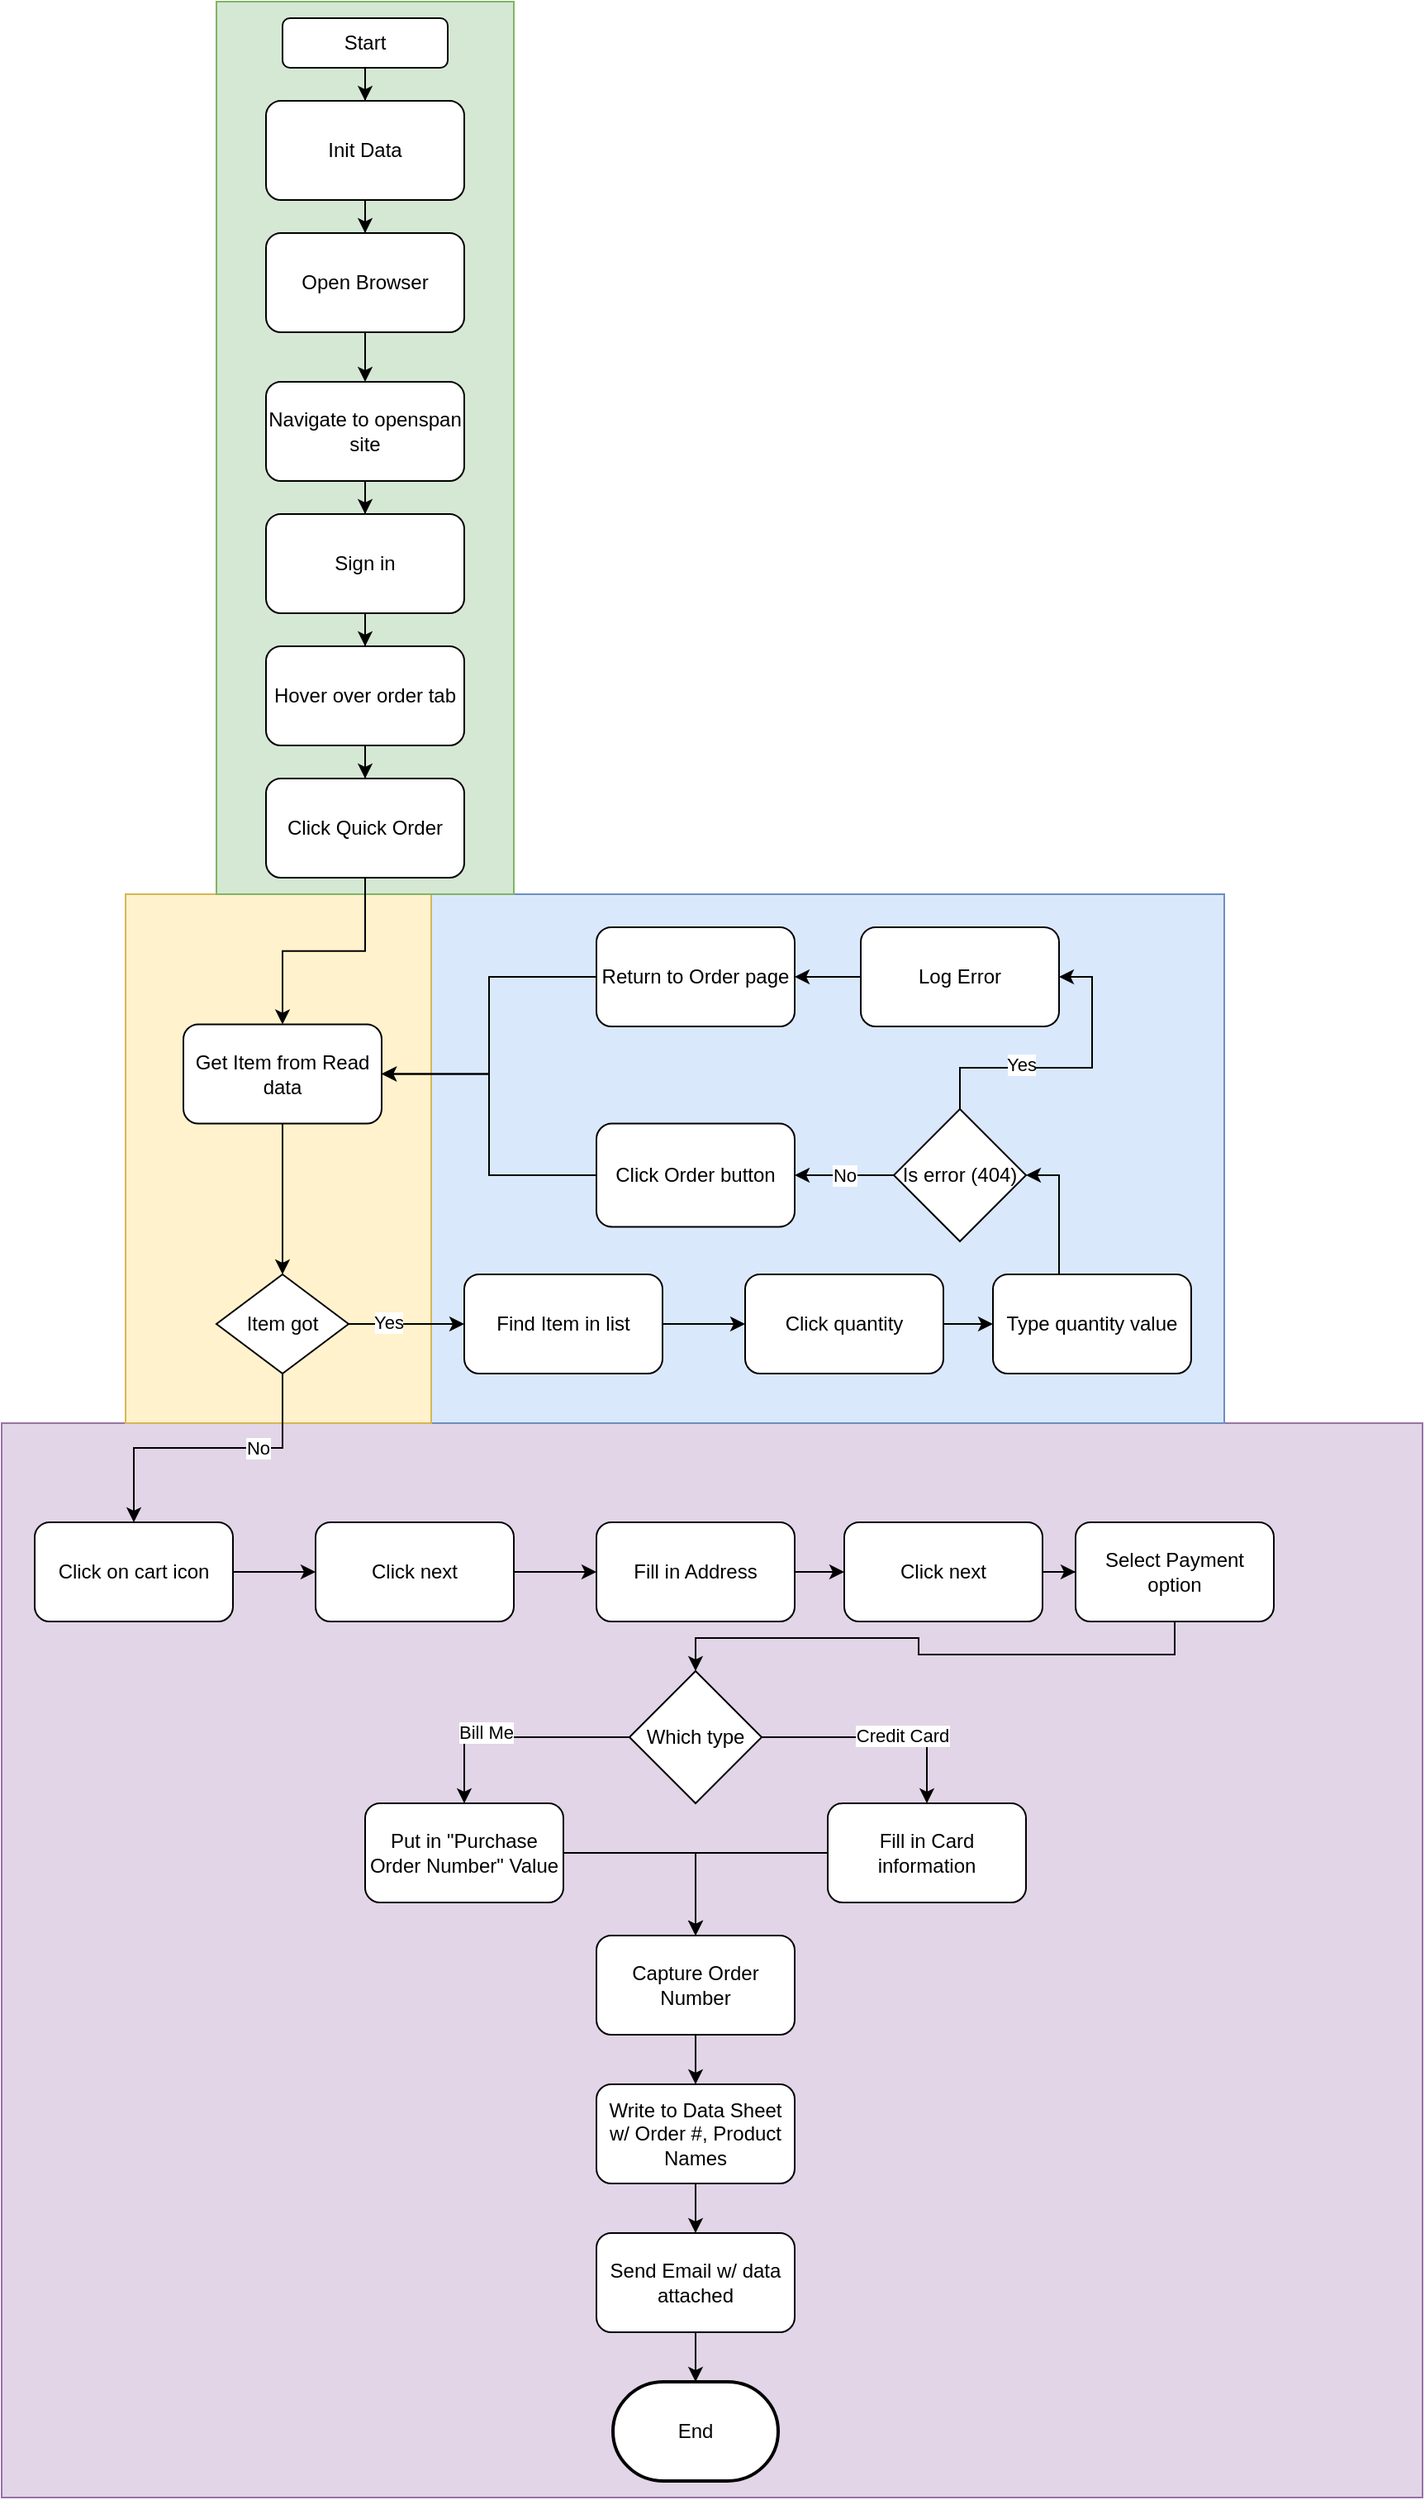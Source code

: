 <mxfile version="13.10.5" type="github">
  <diagram id="C5RBs43oDa-KdzZeNtuy" name="Page-1">
    <mxGraphModel dx="1038" dy="1716" grid="1" gridSize="10" guides="1" tooltips="1" connect="1" arrows="1" fold="1" page="1" pageScale="1" pageWidth="827" pageHeight="1169" math="0" shadow="0">
      <root>
        <mxCell id="WIyWlLk6GJQsqaUBKTNV-0" />
        <mxCell id="WIyWlLk6GJQsqaUBKTNV-1" parent="WIyWlLk6GJQsqaUBKTNV-0" />
        <mxCell id="ywyOdryEDf6jPD3PKHf5-73" value="" style="rounded=0;whiteSpace=wrap;html=1;fillColor=#e1d5e7;strokeColor=#9673a6;" vertex="1" parent="WIyWlLk6GJQsqaUBKTNV-1">
          <mxGeometry y="660" width="860" height="650" as="geometry" />
        </mxCell>
        <mxCell id="ywyOdryEDf6jPD3PKHf5-72" value="" style="rounded=0;whiteSpace=wrap;html=1;fillColor=#dae8fc;strokeColor=#6c8ebf;" vertex="1" parent="WIyWlLk6GJQsqaUBKTNV-1">
          <mxGeometry x="260" y="340" width="480" height="320" as="geometry" />
        </mxCell>
        <mxCell id="ywyOdryEDf6jPD3PKHf5-71" value="" style="rounded=0;whiteSpace=wrap;html=1;fillColor=#fff2cc;strokeColor=#d6b656;" vertex="1" parent="WIyWlLk6GJQsqaUBKTNV-1">
          <mxGeometry x="75" y="340" width="185" height="320" as="geometry" />
        </mxCell>
        <mxCell id="ywyOdryEDf6jPD3PKHf5-67" value="" style="rounded=0;whiteSpace=wrap;html=1;fillColor=#d5e8d4;strokeColor=#82b366;" vertex="1" parent="WIyWlLk6GJQsqaUBKTNV-1">
          <mxGeometry x="130" y="-200" width="180" height="540" as="geometry" />
        </mxCell>
        <mxCell id="ywyOdryEDf6jPD3PKHf5-2" style="edgeStyle=orthogonalEdgeStyle;rounded=0;orthogonalLoop=1;jettySize=auto;html=1;" edge="1" parent="WIyWlLk6GJQsqaUBKTNV-1" source="WIyWlLk6GJQsqaUBKTNV-3" target="ywyOdryEDf6jPD3PKHf5-0">
          <mxGeometry relative="1" as="geometry" />
        </mxCell>
        <mxCell id="WIyWlLk6GJQsqaUBKTNV-3" value="Start" style="rounded=1;whiteSpace=wrap;html=1;fontSize=12;glass=0;strokeWidth=1;shadow=0;" parent="WIyWlLk6GJQsqaUBKTNV-1" vertex="1">
          <mxGeometry x="170" y="-190" width="100" height="30" as="geometry" />
        </mxCell>
        <mxCell id="ywyOdryEDf6jPD3PKHf5-64" style="edgeStyle=orthogonalEdgeStyle;rounded=0;orthogonalLoop=1;jettySize=auto;html=1;entryX=0.5;entryY=0;entryDx=0;entryDy=0;" edge="1" parent="WIyWlLk6GJQsqaUBKTNV-1" source="ywyOdryEDf6jPD3PKHf5-0" target="ywyOdryEDf6jPD3PKHf5-61">
          <mxGeometry relative="1" as="geometry" />
        </mxCell>
        <mxCell id="ywyOdryEDf6jPD3PKHf5-0" value="Init Data" style="rounded=1;whiteSpace=wrap;html=1;" vertex="1" parent="WIyWlLk6GJQsqaUBKTNV-1">
          <mxGeometry x="160" y="-140" width="120" height="60" as="geometry" />
        </mxCell>
        <mxCell id="ywyOdryEDf6jPD3PKHf5-50" style="edgeStyle=orthogonalEdgeStyle;rounded=0;orthogonalLoop=1;jettySize=auto;html=1;" edge="1" parent="WIyWlLk6GJQsqaUBKTNV-1" source="ywyOdryEDf6jPD3PKHf5-1" target="ywyOdryEDf6jPD3PKHf5-4">
          <mxGeometry relative="1" as="geometry" />
        </mxCell>
        <mxCell id="ywyOdryEDf6jPD3PKHf5-1" value="Sign in" style="rounded=1;whiteSpace=wrap;html=1;" vertex="1" parent="WIyWlLk6GJQsqaUBKTNV-1">
          <mxGeometry x="160" y="110" width="120" height="60" as="geometry" />
        </mxCell>
        <mxCell id="ywyOdryEDf6jPD3PKHf5-51" style="edgeStyle=orthogonalEdgeStyle;rounded=0;orthogonalLoop=1;jettySize=auto;html=1;entryX=0.5;entryY=0;entryDx=0;entryDy=0;" edge="1" parent="WIyWlLk6GJQsqaUBKTNV-1" source="ywyOdryEDf6jPD3PKHf5-4" target="ywyOdryEDf6jPD3PKHf5-5">
          <mxGeometry relative="1" as="geometry" />
        </mxCell>
        <mxCell id="ywyOdryEDf6jPD3PKHf5-4" value="Hover over order tab" style="rounded=1;whiteSpace=wrap;html=1;" vertex="1" parent="WIyWlLk6GJQsqaUBKTNV-1">
          <mxGeometry x="160" y="190" width="120" height="60" as="geometry" />
        </mxCell>
        <mxCell id="ywyOdryEDf6jPD3PKHf5-55" style="edgeStyle=orthogonalEdgeStyle;rounded=0;orthogonalLoop=1;jettySize=auto;html=1;entryX=0.5;entryY=0;entryDx=0;entryDy=0;" edge="1" parent="WIyWlLk6GJQsqaUBKTNV-1" source="ywyOdryEDf6jPD3PKHf5-5" target="ywyOdryEDf6jPD3PKHf5-7">
          <mxGeometry relative="1" as="geometry" />
        </mxCell>
        <mxCell id="ywyOdryEDf6jPD3PKHf5-5" value="Click Quick Order" style="rounded=1;whiteSpace=wrap;html=1;" vertex="1" parent="WIyWlLk6GJQsqaUBKTNV-1">
          <mxGeometry x="160" y="270" width="120" height="60" as="geometry" />
        </mxCell>
        <mxCell id="ywyOdryEDf6jPD3PKHf5-13" style="edgeStyle=orthogonalEdgeStyle;rounded=0;orthogonalLoop=1;jettySize=auto;html=1;entryX=0;entryY=0.5;entryDx=0;entryDy=0;" edge="1" parent="WIyWlLk6GJQsqaUBKTNV-1" source="ywyOdryEDf6jPD3PKHf5-6" target="ywyOdryEDf6jPD3PKHf5-10">
          <mxGeometry relative="1" as="geometry" />
        </mxCell>
        <mxCell id="ywyOdryEDf6jPD3PKHf5-6" value="Find Item in list" style="rounded=1;whiteSpace=wrap;html=1;" vertex="1" parent="WIyWlLk6GJQsqaUBKTNV-1">
          <mxGeometry x="280" y="570" width="120" height="60" as="geometry" />
        </mxCell>
        <mxCell id="ywyOdryEDf6jPD3PKHf5-25" style="edgeStyle=orthogonalEdgeStyle;rounded=0;orthogonalLoop=1;jettySize=auto;html=1;entryX=0.5;entryY=0;entryDx=0;entryDy=0;" edge="1" parent="WIyWlLk6GJQsqaUBKTNV-1" source="ywyOdryEDf6jPD3PKHf5-7" target="ywyOdryEDf6jPD3PKHf5-8">
          <mxGeometry relative="1" as="geometry" />
        </mxCell>
        <mxCell id="ywyOdryEDf6jPD3PKHf5-7" value="Get Item from Read data" style="rounded=1;whiteSpace=wrap;html=1;" vertex="1" parent="WIyWlLk6GJQsqaUBKTNV-1">
          <mxGeometry x="110" y="418.75" width="120" height="60" as="geometry" />
        </mxCell>
        <mxCell id="ywyOdryEDf6jPD3PKHf5-9" style="edgeStyle=orthogonalEdgeStyle;rounded=0;orthogonalLoop=1;jettySize=auto;html=1;entryX=0;entryY=0.5;entryDx=0;entryDy=0;" edge="1" parent="WIyWlLk6GJQsqaUBKTNV-1" source="ywyOdryEDf6jPD3PKHf5-8" target="ywyOdryEDf6jPD3PKHf5-6">
          <mxGeometry relative="1" as="geometry" />
        </mxCell>
        <mxCell id="ywyOdryEDf6jPD3PKHf5-17" value="Yes" style="edgeLabel;html=1;align=center;verticalAlign=middle;resizable=0;points=[];" vertex="1" connectable="0" parent="ywyOdryEDf6jPD3PKHf5-9">
          <mxGeometry x="0.25" y="1" relative="1" as="geometry">
            <mxPoint x="-20" as="offset" />
          </mxGeometry>
        </mxCell>
        <mxCell id="ywyOdryEDf6jPD3PKHf5-27" style="edgeStyle=orthogonalEdgeStyle;rounded=0;orthogonalLoop=1;jettySize=auto;html=1;entryX=0.5;entryY=0;entryDx=0;entryDy=0;" edge="1" parent="WIyWlLk6GJQsqaUBKTNV-1" source="ywyOdryEDf6jPD3PKHf5-8" target="ywyOdryEDf6jPD3PKHf5-26">
          <mxGeometry relative="1" as="geometry" />
        </mxCell>
        <mxCell id="ywyOdryEDf6jPD3PKHf5-70" value="No" style="edgeLabel;html=1;align=center;verticalAlign=middle;resizable=0;points=[];" vertex="1" connectable="0" parent="ywyOdryEDf6jPD3PKHf5-27">
          <mxGeometry x="-0.327" relative="1" as="geometry">
            <mxPoint as="offset" />
          </mxGeometry>
        </mxCell>
        <mxCell id="ywyOdryEDf6jPD3PKHf5-8" value="Item got" style="rhombus;whiteSpace=wrap;html=1;" vertex="1" parent="WIyWlLk6GJQsqaUBKTNV-1">
          <mxGeometry x="130" y="570" width="80" height="60" as="geometry" />
        </mxCell>
        <mxCell id="ywyOdryEDf6jPD3PKHf5-14" style="edgeStyle=orthogonalEdgeStyle;rounded=0;orthogonalLoop=1;jettySize=auto;html=1;" edge="1" parent="WIyWlLk6GJQsqaUBKTNV-1" source="ywyOdryEDf6jPD3PKHf5-10" target="ywyOdryEDf6jPD3PKHf5-11">
          <mxGeometry relative="1" as="geometry" />
        </mxCell>
        <mxCell id="ywyOdryEDf6jPD3PKHf5-10" value="Click quantity" style="rounded=1;whiteSpace=wrap;html=1;" vertex="1" parent="WIyWlLk6GJQsqaUBKTNV-1">
          <mxGeometry x="450" y="570" width="120" height="60" as="geometry" />
        </mxCell>
        <mxCell id="ywyOdryEDf6jPD3PKHf5-21" style="edgeStyle=orthogonalEdgeStyle;rounded=0;orthogonalLoop=1;jettySize=auto;html=1;entryX=1;entryY=0.5;entryDx=0;entryDy=0;" edge="1" parent="WIyWlLk6GJQsqaUBKTNV-1" target="ywyOdryEDf6jPD3PKHf5-19">
          <mxGeometry relative="1" as="geometry">
            <mxPoint x="660" y="580" as="sourcePoint" />
          </mxGeometry>
        </mxCell>
        <mxCell id="ywyOdryEDf6jPD3PKHf5-11" value="Type quantity value" style="rounded=1;whiteSpace=wrap;html=1;" vertex="1" parent="WIyWlLk6GJQsqaUBKTNV-1">
          <mxGeometry x="600" y="570" width="120" height="60" as="geometry" />
        </mxCell>
        <mxCell id="ywyOdryEDf6jPD3PKHf5-24" style="edgeStyle=orthogonalEdgeStyle;rounded=0;orthogonalLoop=1;jettySize=auto;html=1;entryX=1;entryY=0.5;entryDx=0;entryDy=0;" edge="1" parent="WIyWlLk6GJQsqaUBKTNV-1" source="ywyOdryEDf6jPD3PKHf5-12" target="ywyOdryEDf6jPD3PKHf5-7">
          <mxGeometry relative="1" as="geometry" />
        </mxCell>
        <mxCell id="ywyOdryEDf6jPD3PKHf5-12" value="Click Order button" style="rounded=1;whiteSpace=wrap;html=1;" vertex="1" parent="WIyWlLk6GJQsqaUBKTNV-1">
          <mxGeometry x="360" y="478.75" width="120" height="62.5" as="geometry" />
        </mxCell>
        <mxCell id="ywyOdryEDf6jPD3PKHf5-22" value="No" style="edgeStyle=orthogonalEdgeStyle;rounded=0;orthogonalLoop=1;jettySize=auto;html=1;entryX=1;entryY=0.5;entryDx=0;entryDy=0;" edge="1" parent="WIyWlLk6GJQsqaUBKTNV-1" source="ywyOdryEDf6jPD3PKHf5-19" target="ywyOdryEDf6jPD3PKHf5-12">
          <mxGeometry relative="1" as="geometry">
            <Array as="points">
              <mxPoint x="510" y="510" />
              <mxPoint x="510" y="510" />
            </Array>
          </mxGeometry>
        </mxCell>
        <mxCell id="ywyOdryEDf6jPD3PKHf5-53" style="edgeStyle=orthogonalEdgeStyle;rounded=0;orthogonalLoop=1;jettySize=auto;html=1;entryX=1;entryY=0.5;entryDx=0;entryDy=0;exitX=0.5;exitY=0;exitDx=0;exitDy=0;" edge="1" parent="WIyWlLk6GJQsqaUBKTNV-1" source="ywyOdryEDf6jPD3PKHf5-19" target="ywyOdryEDf6jPD3PKHf5-52">
          <mxGeometry relative="1" as="geometry" />
        </mxCell>
        <mxCell id="ywyOdryEDf6jPD3PKHf5-56" value="Yes" style="edgeLabel;html=1;align=center;verticalAlign=middle;resizable=0;points=[];" vertex="1" connectable="0" parent="ywyOdryEDf6jPD3PKHf5-53">
          <mxGeometry x="-0.311" y="2" relative="1" as="geometry">
            <mxPoint as="offset" />
          </mxGeometry>
        </mxCell>
        <mxCell id="ywyOdryEDf6jPD3PKHf5-19" value="Is error (404)" style="rhombus;whiteSpace=wrap;html=1;" vertex="1" parent="WIyWlLk6GJQsqaUBKTNV-1">
          <mxGeometry x="540" y="470" width="80" height="80" as="geometry" />
        </mxCell>
        <mxCell id="ywyOdryEDf6jPD3PKHf5-57" style="edgeStyle=orthogonalEdgeStyle;rounded=0;orthogonalLoop=1;jettySize=auto;html=1;" edge="1" parent="WIyWlLk6GJQsqaUBKTNV-1" source="ywyOdryEDf6jPD3PKHf5-26" target="ywyOdryEDf6jPD3PKHf5-28">
          <mxGeometry relative="1" as="geometry" />
        </mxCell>
        <mxCell id="ywyOdryEDf6jPD3PKHf5-26" value="Click on cart icon" style="rounded=1;whiteSpace=wrap;html=1;" vertex="1" parent="WIyWlLk6GJQsqaUBKTNV-1">
          <mxGeometry x="20" y="720" width="120" height="60" as="geometry" />
        </mxCell>
        <mxCell id="ywyOdryEDf6jPD3PKHf5-58" style="edgeStyle=orthogonalEdgeStyle;rounded=0;orthogonalLoop=1;jettySize=auto;html=1;exitX=1;exitY=0.5;exitDx=0;exitDy=0;" edge="1" parent="WIyWlLk6GJQsqaUBKTNV-1" source="ywyOdryEDf6jPD3PKHf5-28" target="ywyOdryEDf6jPD3PKHf5-29">
          <mxGeometry relative="1" as="geometry" />
        </mxCell>
        <mxCell id="ywyOdryEDf6jPD3PKHf5-28" value="Click next" style="rounded=1;whiteSpace=wrap;html=1;" vertex="1" parent="WIyWlLk6GJQsqaUBKTNV-1">
          <mxGeometry x="190" y="720" width="120" height="60" as="geometry" />
        </mxCell>
        <mxCell id="ywyOdryEDf6jPD3PKHf5-59" style="edgeStyle=orthogonalEdgeStyle;rounded=0;orthogonalLoop=1;jettySize=auto;html=1;" edge="1" parent="WIyWlLk6GJQsqaUBKTNV-1" source="ywyOdryEDf6jPD3PKHf5-29" target="ywyOdryEDf6jPD3PKHf5-30">
          <mxGeometry relative="1" as="geometry" />
        </mxCell>
        <mxCell id="ywyOdryEDf6jPD3PKHf5-29" value="Fill in Address" style="rounded=1;whiteSpace=wrap;html=1;" vertex="1" parent="WIyWlLk6GJQsqaUBKTNV-1">
          <mxGeometry x="360" y="720" width="120" height="60" as="geometry" />
        </mxCell>
        <mxCell id="ywyOdryEDf6jPD3PKHf5-60" style="edgeStyle=orthogonalEdgeStyle;rounded=0;orthogonalLoop=1;jettySize=auto;html=1;" edge="1" parent="WIyWlLk6GJQsqaUBKTNV-1" source="ywyOdryEDf6jPD3PKHf5-30" target="ywyOdryEDf6jPD3PKHf5-31">
          <mxGeometry relative="1" as="geometry" />
        </mxCell>
        <mxCell id="ywyOdryEDf6jPD3PKHf5-30" value="Click next" style="rounded=1;whiteSpace=wrap;html=1;" vertex="1" parent="WIyWlLk6GJQsqaUBKTNV-1">
          <mxGeometry x="510" y="720" width="120" height="60" as="geometry" />
        </mxCell>
        <mxCell id="ywyOdryEDf6jPD3PKHf5-38" style="edgeStyle=orthogonalEdgeStyle;rounded=0;orthogonalLoop=1;jettySize=auto;html=1;exitX=0.5;exitY=1;exitDx=0;exitDy=0;" edge="1" parent="WIyWlLk6GJQsqaUBKTNV-1" source="ywyOdryEDf6jPD3PKHf5-31" target="ywyOdryEDf6jPD3PKHf5-33">
          <mxGeometry relative="1" as="geometry" />
        </mxCell>
        <mxCell id="ywyOdryEDf6jPD3PKHf5-31" value="Select Payment option" style="rounded=1;whiteSpace=wrap;html=1;" vertex="1" parent="WIyWlLk6GJQsqaUBKTNV-1">
          <mxGeometry x="650" y="720" width="120" height="60" as="geometry" />
        </mxCell>
        <mxCell id="ywyOdryEDf6jPD3PKHf5-36" style="edgeStyle=orthogonalEdgeStyle;rounded=0;orthogonalLoop=1;jettySize=auto;html=1;entryX=0.5;entryY=0;entryDx=0;entryDy=0;" edge="1" parent="WIyWlLk6GJQsqaUBKTNV-1" source="ywyOdryEDf6jPD3PKHf5-33" target="ywyOdryEDf6jPD3PKHf5-34">
          <mxGeometry relative="1" as="geometry" />
        </mxCell>
        <mxCell id="ywyOdryEDf6jPD3PKHf5-39" value="Credit Card" style="edgeLabel;html=1;align=center;verticalAlign=middle;resizable=0;points=[];" vertex="1" connectable="0" parent="ywyOdryEDf6jPD3PKHf5-36">
          <mxGeometry x="0.204" y="1" relative="1" as="geometry">
            <mxPoint as="offset" />
          </mxGeometry>
        </mxCell>
        <mxCell id="ywyOdryEDf6jPD3PKHf5-37" style="edgeStyle=orthogonalEdgeStyle;rounded=0;orthogonalLoop=1;jettySize=auto;html=1;entryX=0.5;entryY=0;entryDx=0;entryDy=0;" edge="1" parent="WIyWlLk6GJQsqaUBKTNV-1" source="ywyOdryEDf6jPD3PKHf5-33" target="ywyOdryEDf6jPD3PKHf5-35">
          <mxGeometry relative="1" as="geometry" />
        </mxCell>
        <mxCell id="ywyOdryEDf6jPD3PKHf5-40" value="Bill Me" style="edgeLabel;html=1;align=center;verticalAlign=middle;resizable=0;points=[];" vertex="1" connectable="0" parent="ywyOdryEDf6jPD3PKHf5-37">
          <mxGeometry x="0.24" y="-3" relative="1" as="geometry">
            <mxPoint as="offset" />
          </mxGeometry>
        </mxCell>
        <mxCell id="ywyOdryEDf6jPD3PKHf5-33" value="Which type" style="rhombus;whiteSpace=wrap;html=1;" vertex="1" parent="WIyWlLk6GJQsqaUBKTNV-1">
          <mxGeometry x="380" y="810" width="80" height="80" as="geometry" />
        </mxCell>
        <mxCell id="ywyOdryEDf6jPD3PKHf5-42" style="edgeStyle=orthogonalEdgeStyle;rounded=0;orthogonalLoop=1;jettySize=auto;html=1;entryX=0.5;entryY=0;entryDx=0;entryDy=0;" edge="1" parent="WIyWlLk6GJQsqaUBKTNV-1" source="ywyOdryEDf6jPD3PKHf5-34" target="ywyOdryEDf6jPD3PKHf5-41">
          <mxGeometry relative="1" as="geometry" />
        </mxCell>
        <mxCell id="ywyOdryEDf6jPD3PKHf5-34" value="Fill in Card information" style="rounded=1;whiteSpace=wrap;html=1;" vertex="1" parent="WIyWlLk6GJQsqaUBKTNV-1">
          <mxGeometry x="500" y="890" width="120" height="60" as="geometry" />
        </mxCell>
        <mxCell id="ywyOdryEDf6jPD3PKHf5-43" style="edgeStyle=orthogonalEdgeStyle;rounded=0;orthogonalLoop=1;jettySize=auto;html=1;entryX=0.5;entryY=0;entryDx=0;entryDy=0;exitX=1;exitY=0.5;exitDx=0;exitDy=0;" edge="1" parent="WIyWlLk6GJQsqaUBKTNV-1" source="ywyOdryEDf6jPD3PKHf5-35" target="ywyOdryEDf6jPD3PKHf5-41">
          <mxGeometry relative="1" as="geometry" />
        </mxCell>
        <mxCell id="ywyOdryEDf6jPD3PKHf5-35" value="Put in &quot;Purchase Order Number&quot; Value" style="rounded=1;whiteSpace=wrap;html=1;" vertex="1" parent="WIyWlLk6GJQsqaUBKTNV-1">
          <mxGeometry x="220" y="890" width="120" height="60" as="geometry" />
        </mxCell>
        <mxCell id="ywyOdryEDf6jPD3PKHf5-45" style="edgeStyle=orthogonalEdgeStyle;rounded=0;orthogonalLoop=1;jettySize=auto;html=1;" edge="1" parent="WIyWlLk6GJQsqaUBKTNV-1" source="ywyOdryEDf6jPD3PKHf5-41" target="ywyOdryEDf6jPD3PKHf5-44">
          <mxGeometry relative="1" as="geometry" />
        </mxCell>
        <mxCell id="ywyOdryEDf6jPD3PKHf5-41" value="Capture Order Number" style="rounded=1;whiteSpace=wrap;html=1;" vertex="1" parent="WIyWlLk6GJQsqaUBKTNV-1">
          <mxGeometry x="360" y="970" width="120" height="60" as="geometry" />
        </mxCell>
        <mxCell id="ywyOdryEDf6jPD3PKHf5-47" style="edgeStyle=orthogonalEdgeStyle;rounded=0;orthogonalLoop=1;jettySize=auto;html=1;entryX=0.5;entryY=0;entryDx=0;entryDy=0;" edge="1" parent="WIyWlLk6GJQsqaUBKTNV-1" source="ywyOdryEDf6jPD3PKHf5-44" target="ywyOdryEDf6jPD3PKHf5-46">
          <mxGeometry relative="1" as="geometry" />
        </mxCell>
        <mxCell id="ywyOdryEDf6jPD3PKHf5-44" value="&lt;div&gt;Write to Data Sheet&lt;/div&gt;&lt;div&gt;w/ Order #, Product Names&lt;br&gt;&lt;/div&gt;" style="rounded=1;whiteSpace=wrap;html=1;" vertex="1" parent="WIyWlLk6GJQsqaUBKTNV-1">
          <mxGeometry x="360" y="1060" width="120" height="60" as="geometry" />
        </mxCell>
        <mxCell id="ywyOdryEDf6jPD3PKHf5-49" style="edgeStyle=orthogonalEdgeStyle;rounded=0;orthogonalLoop=1;jettySize=auto;html=1;" edge="1" parent="WIyWlLk6GJQsqaUBKTNV-1" source="ywyOdryEDf6jPD3PKHf5-46" target="ywyOdryEDf6jPD3PKHf5-48">
          <mxGeometry relative="1" as="geometry" />
        </mxCell>
        <mxCell id="ywyOdryEDf6jPD3PKHf5-46" value="Send Email w/ data attached" style="rounded=1;whiteSpace=wrap;html=1;" vertex="1" parent="WIyWlLk6GJQsqaUBKTNV-1">
          <mxGeometry x="360" y="1150" width="120" height="60" as="geometry" />
        </mxCell>
        <mxCell id="ywyOdryEDf6jPD3PKHf5-48" value="End" style="strokeWidth=2;html=1;shape=mxgraph.flowchart.terminator;whiteSpace=wrap;" vertex="1" parent="WIyWlLk6GJQsqaUBKTNV-1">
          <mxGeometry x="370" y="1240" width="100" height="60" as="geometry" />
        </mxCell>
        <mxCell id="ywyOdryEDf6jPD3PKHf5-54" style="edgeStyle=orthogonalEdgeStyle;rounded=0;orthogonalLoop=1;jettySize=auto;html=1;entryX=1;entryY=0.5;entryDx=0;entryDy=0;" edge="1" parent="WIyWlLk6GJQsqaUBKTNV-1" source="ywyOdryEDf6jPD3PKHf5-52" target="ywyOdryEDf6jPD3PKHf5-68">
          <mxGeometry relative="1" as="geometry" />
        </mxCell>
        <mxCell id="ywyOdryEDf6jPD3PKHf5-52" value="Log Error" style="rounded=1;whiteSpace=wrap;html=1;" vertex="1" parent="WIyWlLk6GJQsqaUBKTNV-1">
          <mxGeometry x="520" y="360" width="120" height="60" as="geometry" />
        </mxCell>
        <mxCell id="ywyOdryEDf6jPD3PKHf5-63" style="edgeStyle=orthogonalEdgeStyle;rounded=0;orthogonalLoop=1;jettySize=auto;html=1;" edge="1" parent="WIyWlLk6GJQsqaUBKTNV-1" source="ywyOdryEDf6jPD3PKHf5-61" target="ywyOdryEDf6jPD3PKHf5-62">
          <mxGeometry relative="1" as="geometry" />
        </mxCell>
        <mxCell id="ywyOdryEDf6jPD3PKHf5-61" value="Open Browser" style="rounded=1;whiteSpace=wrap;html=1;" vertex="1" parent="WIyWlLk6GJQsqaUBKTNV-1">
          <mxGeometry x="160" y="-60" width="120" height="60" as="geometry" />
        </mxCell>
        <mxCell id="ywyOdryEDf6jPD3PKHf5-65" style="edgeStyle=orthogonalEdgeStyle;rounded=0;orthogonalLoop=1;jettySize=auto;html=1;entryX=0.5;entryY=0;entryDx=0;entryDy=0;" edge="1" parent="WIyWlLk6GJQsqaUBKTNV-1" source="ywyOdryEDf6jPD3PKHf5-62" target="ywyOdryEDf6jPD3PKHf5-1">
          <mxGeometry relative="1" as="geometry" />
        </mxCell>
        <mxCell id="ywyOdryEDf6jPD3PKHf5-62" value="Navigate to openspan site" style="rounded=1;whiteSpace=wrap;html=1;" vertex="1" parent="WIyWlLk6GJQsqaUBKTNV-1">
          <mxGeometry x="160" y="30" width="120" height="60" as="geometry" />
        </mxCell>
        <mxCell id="ywyOdryEDf6jPD3PKHf5-69" style="edgeStyle=orthogonalEdgeStyle;rounded=0;orthogonalLoop=1;jettySize=auto;html=1;entryX=1;entryY=0.5;entryDx=0;entryDy=0;" edge="1" parent="WIyWlLk6GJQsqaUBKTNV-1" source="ywyOdryEDf6jPD3PKHf5-68" target="ywyOdryEDf6jPD3PKHf5-7">
          <mxGeometry relative="1" as="geometry" />
        </mxCell>
        <mxCell id="ywyOdryEDf6jPD3PKHf5-68" value="Return to Order page" style="rounded=1;whiteSpace=wrap;html=1;" vertex="1" parent="WIyWlLk6GJQsqaUBKTNV-1">
          <mxGeometry x="360" y="360" width="120" height="60" as="geometry" />
        </mxCell>
      </root>
    </mxGraphModel>
  </diagram>
</mxfile>
